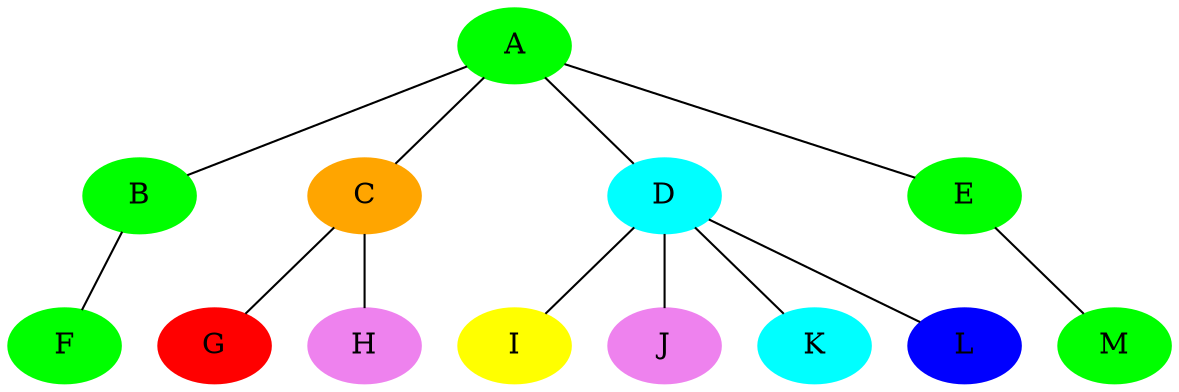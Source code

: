 graph g {
node [style=filled color=green]
A -- B;
B -- F;
node [style=filled color=orange]
A -- C;
node [style=filled color=red]
C -- G;
node [style=filled color=violet]
C -- H;
node [style=filled color=cyan]
A -- D;
node [style=filled color=yellow]
D -- I;
node [style=filled color=violet]
D -- J;
node [style=filled color=cyan]
D -- K;
node [style=filled color=blue];
D -- L;
node [style=filled color=green]
A -- E;
E -- M;
}
